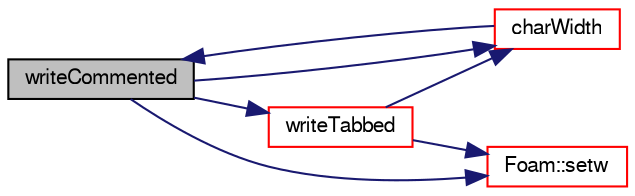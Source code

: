 digraph "writeCommented"
{
  bgcolor="transparent";
  edge [fontname="FreeSans",fontsize="10",labelfontname="FreeSans",labelfontsize="10"];
  node [fontname="FreeSans",fontsize="10",shape=record];
  rankdir="LR";
  Node1698 [label="writeCommented",height=0.2,width=0.4,color="black", fillcolor="grey75", style="filled", fontcolor="black"];
  Node1698 -> Node1699 [color="midnightblue",fontsize="10",style="solid",fontname="FreeSans"];
  Node1699 [label="charWidth",height=0.2,width=0.4,color="red",URL="$a26122.html#a45ae5ac43c2825d7d39acd8b37a3fd0b",tooltip="Return width of character stream output. "];
  Node1699 -> Node1698 [color="midnightblue",fontsize="10",style="solid",fontname="FreeSans"];
  Node1698 -> Node1701 [color="midnightblue",fontsize="10",style="solid",fontname="FreeSans"];
  Node1701 [label="Foam::setw",height=0.2,width=0.4,color="red",URL="$a21124.html#a3318127f6f23246407ca749a0a0ea03c"];
  Node1698 -> Node1703 [color="midnightblue",fontsize="10",style="solid",fontname="FreeSans"];
  Node1703 [label="writeTabbed",height=0.2,width=0.4,color="red",URL="$a26122.html#a2e6c1a957c47ad0b5b36a79a3a4e7d39",tooltip="Write a tabbed string to stream. "];
  Node1703 -> Node1701 [color="midnightblue",fontsize="10",style="solid",fontname="FreeSans"];
  Node1703 -> Node1699 [color="midnightblue",fontsize="10",style="solid",fontname="FreeSans"];
}
